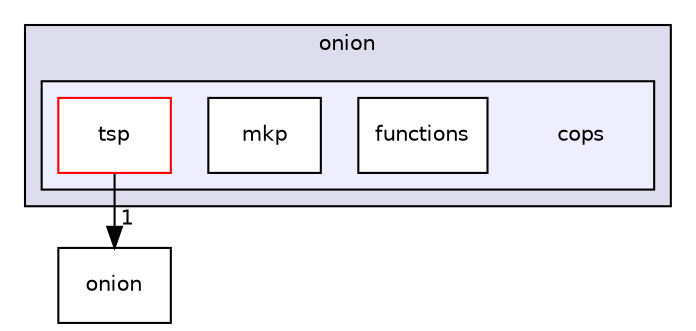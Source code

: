 digraph "/Users/ladeira/Documents/src/onion/cops" {
  compound=true
  node [ fontsize="10", fontname="Helvetica"];
  edge [ labelfontsize="10", labelfontname="Helvetica"];
  subgraph clusterdir_768391f28944dce58af16eb0f1f9e6f7 {
    graph [ bgcolor="#ddddee", pencolor="black", label="onion" fontname="Helvetica", fontsize="10", URL="dir_768391f28944dce58af16eb0f1f9e6f7.html"]
  subgraph clusterdir_85956902490f597b4eb5733f3dffc513 {
    graph [ bgcolor="#eeeeff", pencolor="black", label="" URL="dir_85956902490f597b4eb5733f3dffc513.html"];
    dir_85956902490f597b4eb5733f3dffc513 [shape=plaintext label="cops"];
    dir_22444ee0a641fe91495d005a70d82dc2 [shape=box label="functions" color="black" fillcolor="white" style="filled" URL="dir_22444ee0a641fe91495d005a70d82dc2.html"];
    dir_b54ce21c6b45bcfcabe321b4e18018d4 [shape=box label="mkp" color="black" fillcolor="white" style="filled" URL="dir_b54ce21c6b45bcfcabe321b4e18018d4.html"];
    dir_a8c0d3ebe33e88dfca548d397b83233f [shape=box label="tsp" color="red" fillcolor="white" style="filled" URL="dir_a8c0d3ebe33e88dfca548d397b83233f.html"];
  }
  }
  dir_aa03dd98a0e33e4b253be7365e0e36b3 [shape=box label="onion" URL="dir_aa03dd98a0e33e4b253be7365e0e36b3.html"];
  dir_a8c0d3ebe33e88dfca548d397b83233f->dir_aa03dd98a0e33e4b253be7365e0e36b3 [headlabel="1", labeldistance=1.5 headhref="dir_000004_000009.html"];
}
